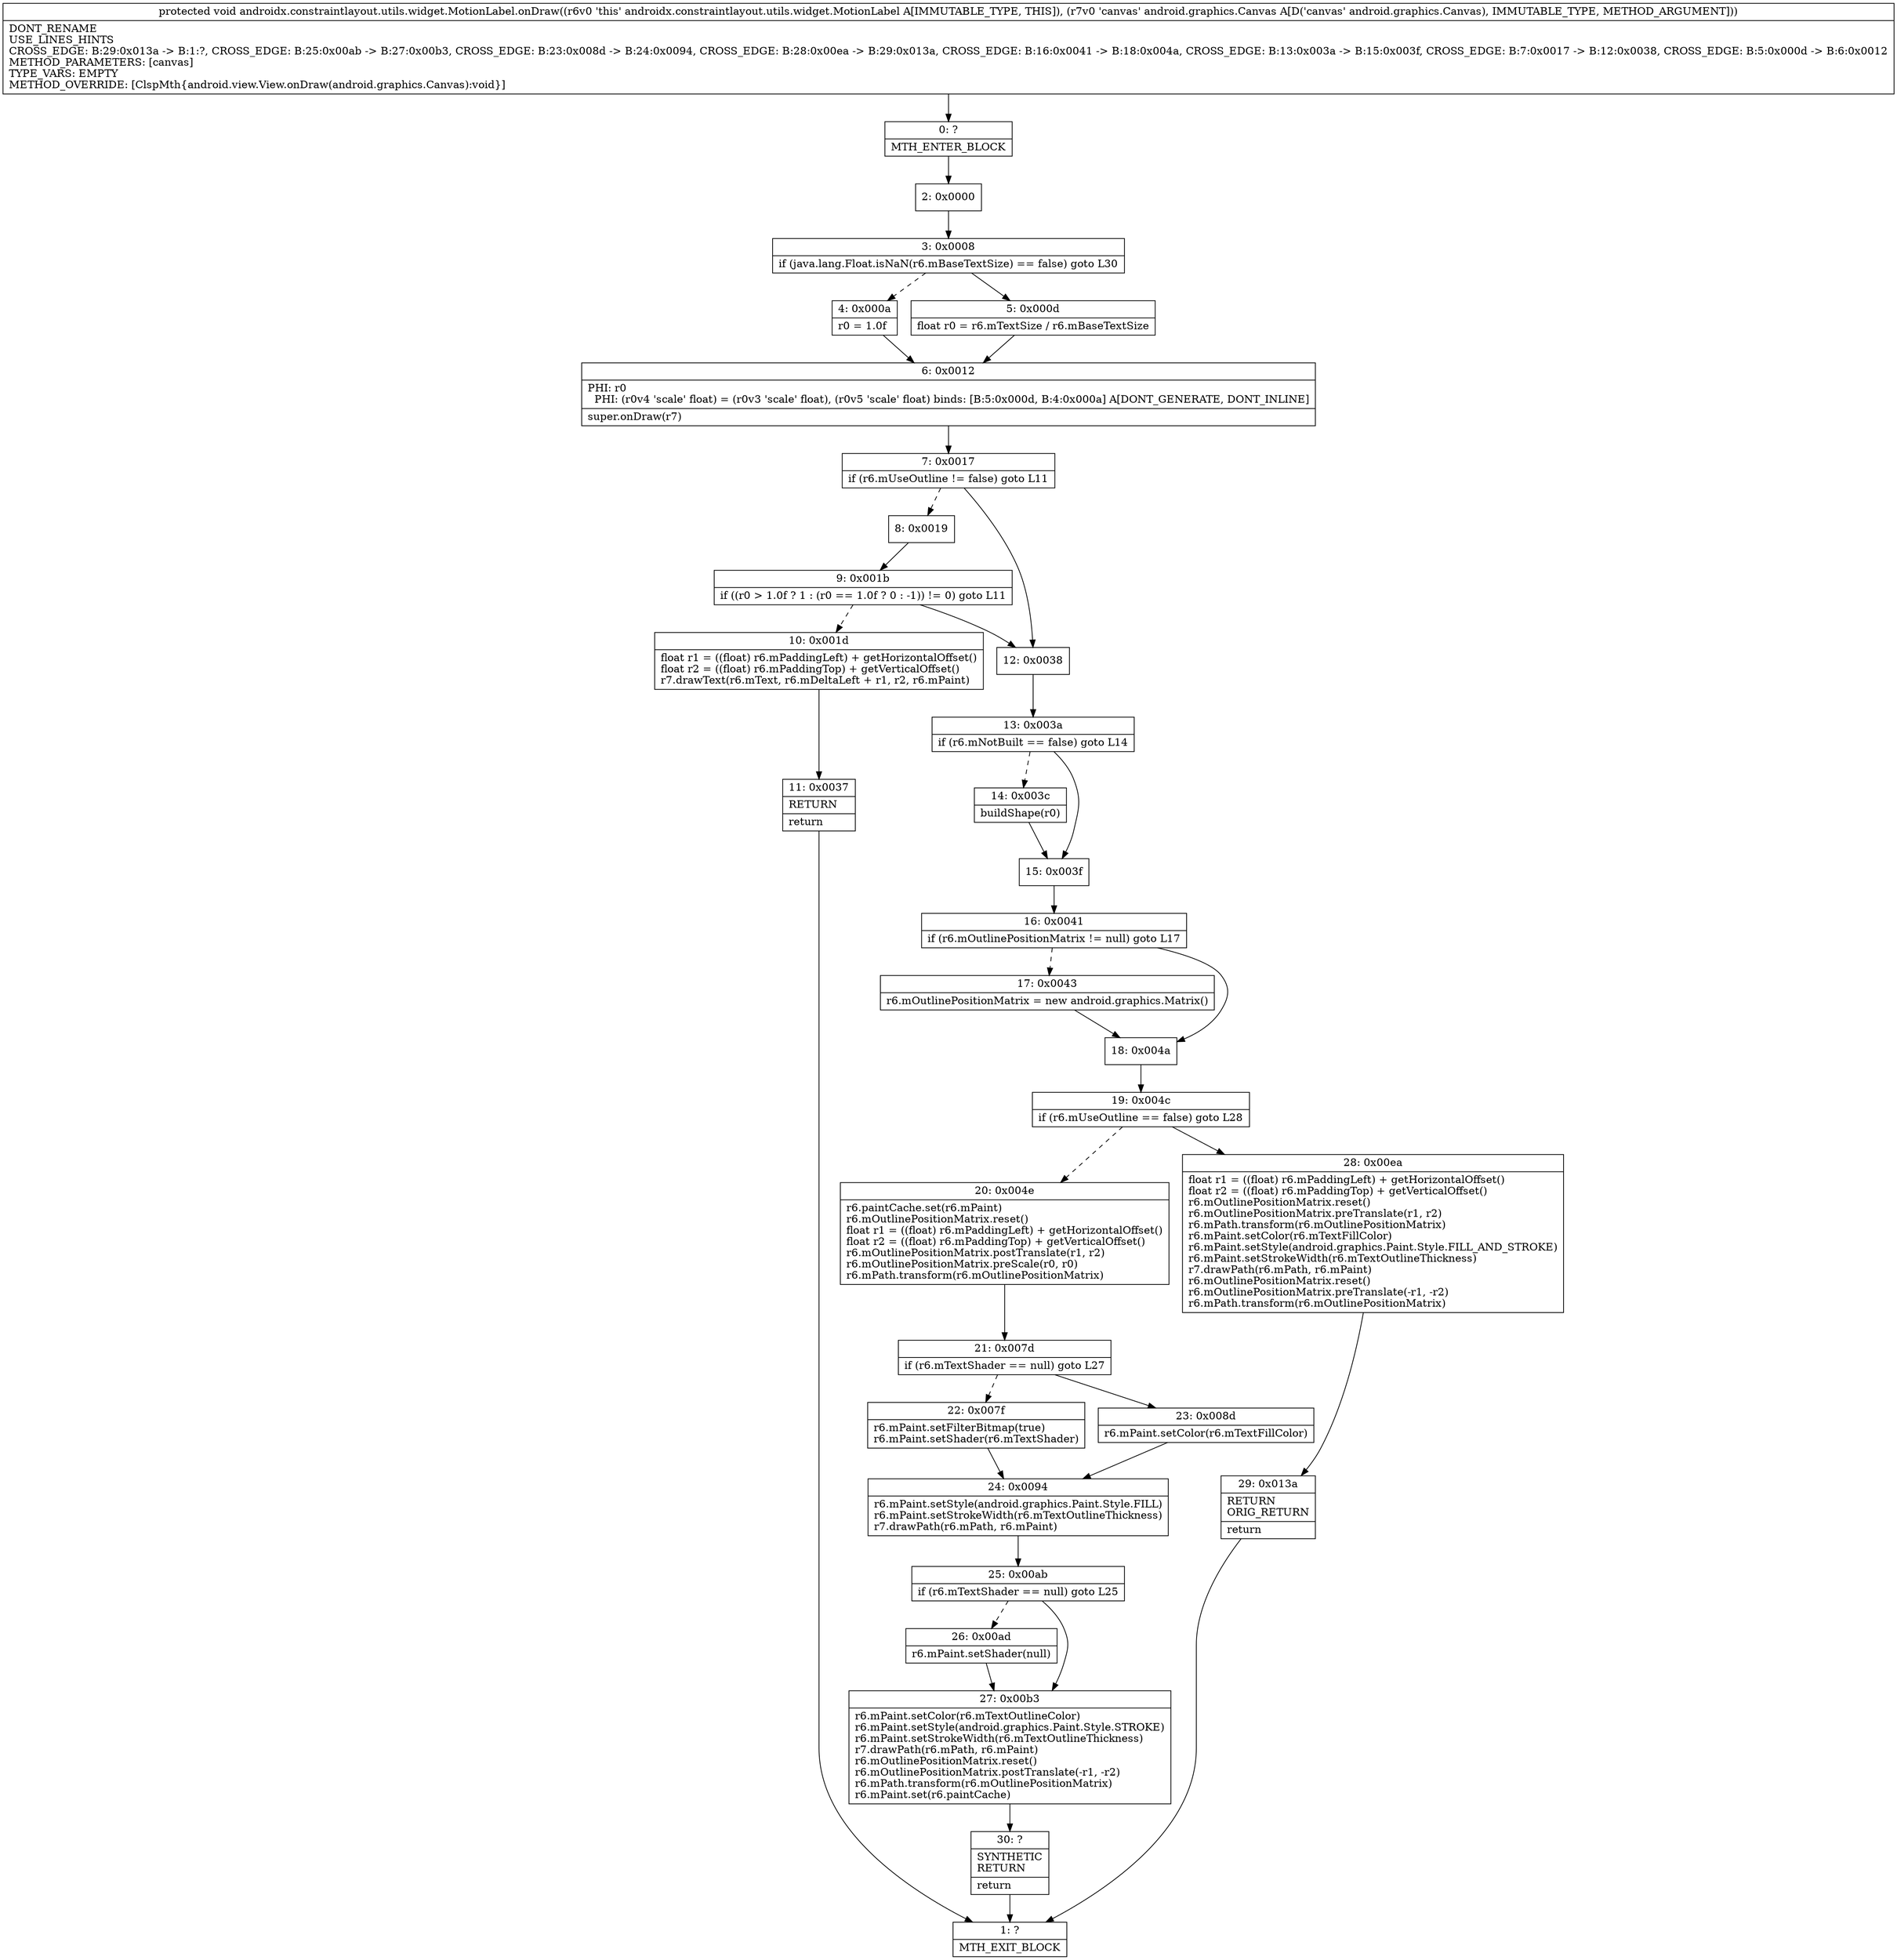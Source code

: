 digraph "CFG forandroidx.constraintlayout.utils.widget.MotionLabel.onDraw(Landroid\/graphics\/Canvas;)V" {
Node_0 [shape=record,label="{0\:\ ?|MTH_ENTER_BLOCK\l}"];
Node_2 [shape=record,label="{2\:\ 0x0000}"];
Node_3 [shape=record,label="{3\:\ 0x0008|if (java.lang.Float.isNaN(r6.mBaseTextSize) == false) goto L30\l}"];
Node_4 [shape=record,label="{4\:\ 0x000a|r0 = 1.0f\l}"];
Node_6 [shape=record,label="{6\:\ 0x0012|PHI: r0 \l  PHI: (r0v4 'scale' float) = (r0v3 'scale' float), (r0v5 'scale' float) binds: [B:5:0x000d, B:4:0x000a] A[DONT_GENERATE, DONT_INLINE]\l|super.onDraw(r7)\l}"];
Node_7 [shape=record,label="{7\:\ 0x0017|if (r6.mUseOutline != false) goto L11\l}"];
Node_8 [shape=record,label="{8\:\ 0x0019}"];
Node_9 [shape=record,label="{9\:\ 0x001b|if ((r0 \> 1.0f ? 1 : (r0 == 1.0f ? 0 : \-1)) != 0) goto L11\l}"];
Node_10 [shape=record,label="{10\:\ 0x001d|float r1 = ((float) r6.mPaddingLeft) + getHorizontalOffset()\lfloat r2 = ((float) r6.mPaddingTop) + getVerticalOffset()\lr7.drawText(r6.mText, r6.mDeltaLeft + r1, r2, r6.mPaint)\l}"];
Node_11 [shape=record,label="{11\:\ 0x0037|RETURN\l|return\l}"];
Node_1 [shape=record,label="{1\:\ ?|MTH_EXIT_BLOCK\l}"];
Node_12 [shape=record,label="{12\:\ 0x0038}"];
Node_13 [shape=record,label="{13\:\ 0x003a|if (r6.mNotBuilt == false) goto L14\l}"];
Node_14 [shape=record,label="{14\:\ 0x003c|buildShape(r0)\l}"];
Node_15 [shape=record,label="{15\:\ 0x003f}"];
Node_16 [shape=record,label="{16\:\ 0x0041|if (r6.mOutlinePositionMatrix != null) goto L17\l}"];
Node_17 [shape=record,label="{17\:\ 0x0043|r6.mOutlinePositionMatrix = new android.graphics.Matrix()\l}"];
Node_18 [shape=record,label="{18\:\ 0x004a}"];
Node_19 [shape=record,label="{19\:\ 0x004c|if (r6.mUseOutline == false) goto L28\l}"];
Node_20 [shape=record,label="{20\:\ 0x004e|r6.paintCache.set(r6.mPaint)\lr6.mOutlinePositionMatrix.reset()\lfloat r1 = ((float) r6.mPaddingLeft) + getHorizontalOffset()\lfloat r2 = ((float) r6.mPaddingTop) + getVerticalOffset()\lr6.mOutlinePositionMatrix.postTranslate(r1, r2)\lr6.mOutlinePositionMatrix.preScale(r0, r0)\lr6.mPath.transform(r6.mOutlinePositionMatrix)\l}"];
Node_21 [shape=record,label="{21\:\ 0x007d|if (r6.mTextShader == null) goto L27\l}"];
Node_22 [shape=record,label="{22\:\ 0x007f|r6.mPaint.setFilterBitmap(true)\lr6.mPaint.setShader(r6.mTextShader)\l}"];
Node_24 [shape=record,label="{24\:\ 0x0094|r6.mPaint.setStyle(android.graphics.Paint.Style.FILL)\lr6.mPaint.setStrokeWidth(r6.mTextOutlineThickness)\lr7.drawPath(r6.mPath, r6.mPaint)\l}"];
Node_25 [shape=record,label="{25\:\ 0x00ab|if (r6.mTextShader == null) goto L25\l}"];
Node_26 [shape=record,label="{26\:\ 0x00ad|r6.mPaint.setShader(null)\l}"];
Node_27 [shape=record,label="{27\:\ 0x00b3|r6.mPaint.setColor(r6.mTextOutlineColor)\lr6.mPaint.setStyle(android.graphics.Paint.Style.STROKE)\lr6.mPaint.setStrokeWidth(r6.mTextOutlineThickness)\lr7.drawPath(r6.mPath, r6.mPaint)\lr6.mOutlinePositionMatrix.reset()\lr6.mOutlinePositionMatrix.postTranslate(\-r1, \-r2)\lr6.mPath.transform(r6.mOutlinePositionMatrix)\lr6.mPaint.set(r6.paintCache)\l}"];
Node_30 [shape=record,label="{30\:\ ?|SYNTHETIC\lRETURN\l|return\l}"];
Node_23 [shape=record,label="{23\:\ 0x008d|r6.mPaint.setColor(r6.mTextFillColor)\l}"];
Node_28 [shape=record,label="{28\:\ 0x00ea|float r1 = ((float) r6.mPaddingLeft) + getHorizontalOffset()\lfloat r2 = ((float) r6.mPaddingTop) + getVerticalOffset()\lr6.mOutlinePositionMatrix.reset()\lr6.mOutlinePositionMatrix.preTranslate(r1, r2)\lr6.mPath.transform(r6.mOutlinePositionMatrix)\lr6.mPaint.setColor(r6.mTextFillColor)\lr6.mPaint.setStyle(android.graphics.Paint.Style.FILL_AND_STROKE)\lr6.mPaint.setStrokeWidth(r6.mTextOutlineThickness)\lr7.drawPath(r6.mPath, r6.mPaint)\lr6.mOutlinePositionMatrix.reset()\lr6.mOutlinePositionMatrix.preTranslate(\-r1, \-r2)\lr6.mPath.transform(r6.mOutlinePositionMatrix)\l}"];
Node_29 [shape=record,label="{29\:\ 0x013a|RETURN\lORIG_RETURN\l|return\l}"];
Node_5 [shape=record,label="{5\:\ 0x000d|float r0 = r6.mTextSize \/ r6.mBaseTextSize\l}"];
MethodNode[shape=record,label="{protected void androidx.constraintlayout.utils.widget.MotionLabel.onDraw((r6v0 'this' androidx.constraintlayout.utils.widget.MotionLabel A[IMMUTABLE_TYPE, THIS]), (r7v0 'canvas' android.graphics.Canvas A[D('canvas' android.graphics.Canvas), IMMUTABLE_TYPE, METHOD_ARGUMENT]))  | DONT_RENAME\lUSE_LINES_HINTS\lCROSS_EDGE: B:29:0x013a \-\> B:1:?, CROSS_EDGE: B:25:0x00ab \-\> B:27:0x00b3, CROSS_EDGE: B:23:0x008d \-\> B:24:0x0094, CROSS_EDGE: B:28:0x00ea \-\> B:29:0x013a, CROSS_EDGE: B:16:0x0041 \-\> B:18:0x004a, CROSS_EDGE: B:13:0x003a \-\> B:15:0x003f, CROSS_EDGE: B:7:0x0017 \-\> B:12:0x0038, CROSS_EDGE: B:5:0x000d \-\> B:6:0x0012\lMETHOD_PARAMETERS: [canvas]\lTYPE_VARS: EMPTY\lMETHOD_OVERRIDE: [ClspMth\{android.view.View.onDraw(android.graphics.Canvas):void\}]\l}"];
MethodNode -> Node_0;Node_0 -> Node_2;
Node_2 -> Node_3;
Node_3 -> Node_4[style=dashed];
Node_3 -> Node_5;
Node_4 -> Node_6;
Node_6 -> Node_7;
Node_7 -> Node_8[style=dashed];
Node_7 -> Node_12;
Node_8 -> Node_9;
Node_9 -> Node_10[style=dashed];
Node_9 -> Node_12;
Node_10 -> Node_11;
Node_11 -> Node_1;
Node_12 -> Node_13;
Node_13 -> Node_14[style=dashed];
Node_13 -> Node_15;
Node_14 -> Node_15;
Node_15 -> Node_16;
Node_16 -> Node_17[style=dashed];
Node_16 -> Node_18;
Node_17 -> Node_18;
Node_18 -> Node_19;
Node_19 -> Node_20[style=dashed];
Node_19 -> Node_28;
Node_20 -> Node_21;
Node_21 -> Node_22[style=dashed];
Node_21 -> Node_23;
Node_22 -> Node_24;
Node_24 -> Node_25;
Node_25 -> Node_26[style=dashed];
Node_25 -> Node_27;
Node_26 -> Node_27;
Node_27 -> Node_30;
Node_30 -> Node_1;
Node_23 -> Node_24;
Node_28 -> Node_29;
Node_29 -> Node_1;
Node_5 -> Node_6;
}

